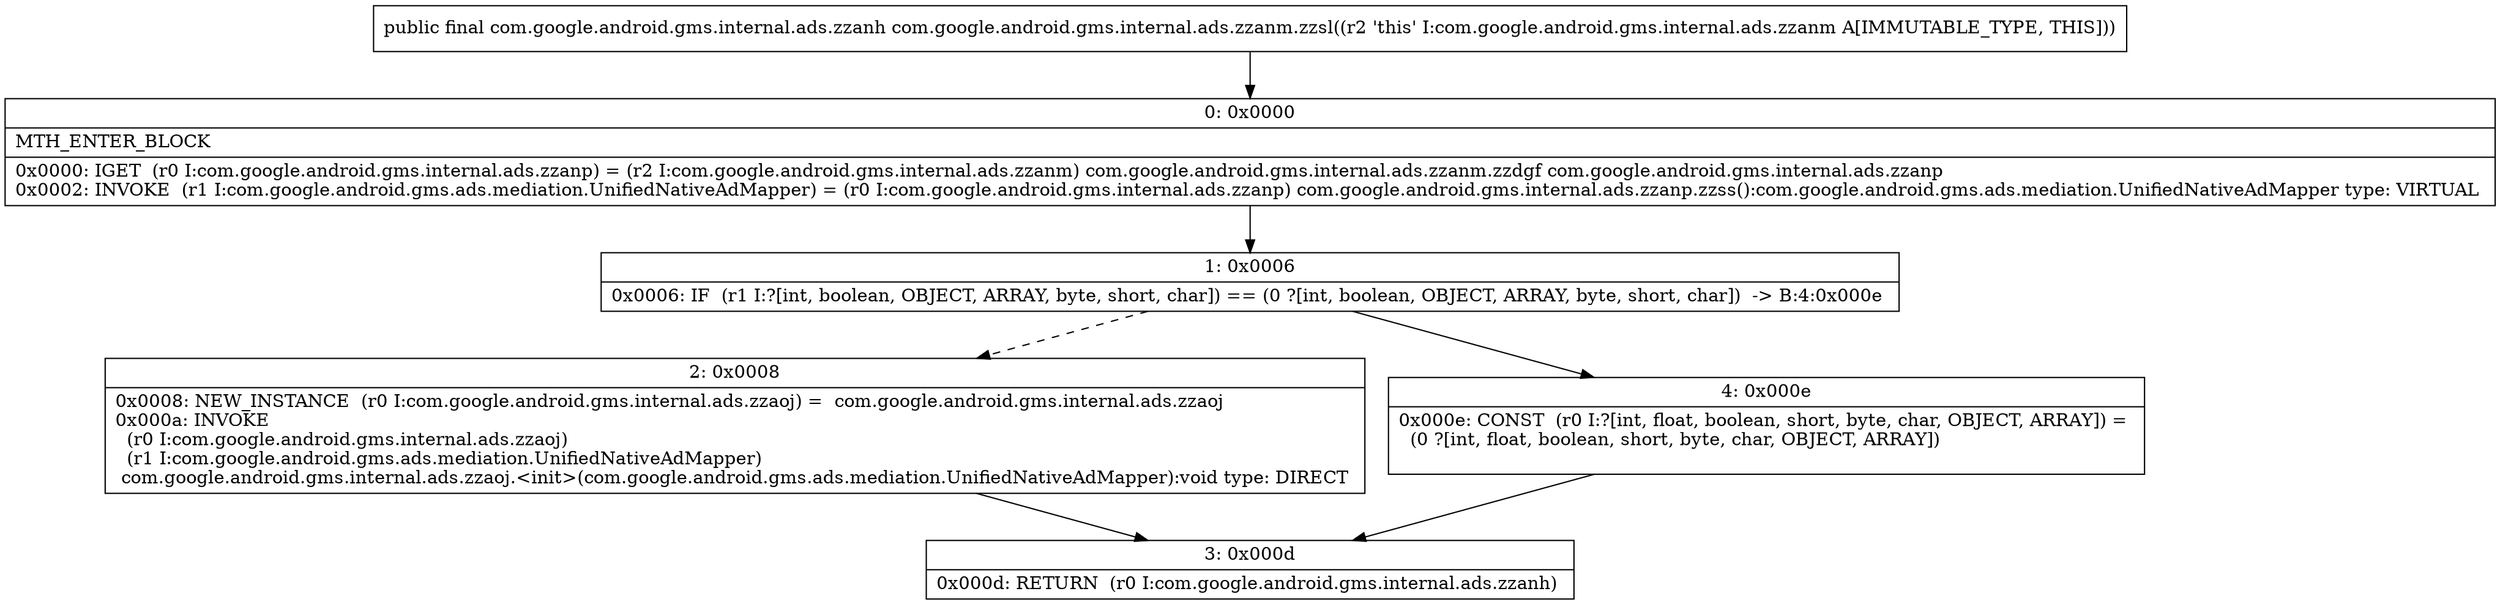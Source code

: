 digraph "CFG forcom.google.android.gms.internal.ads.zzanm.zzsl()Lcom\/google\/android\/gms\/internal\/ads\/zzanh;" {
Node_0 [shape=record,label="{0\:\ 0x0000|MTH_ENTER_BLOCK\l|0x0000: IGET  (r0 I:com.google.android.gms.internal.ads.zzanp) = (r2 I:com.google.android.gms.internal.ads.zzanm) com.google.android.gms.internal.ads.zzanm.zzdgf com.google.android.gms.internal.ads.zzanp \l0x0002: INVOKE  (r1 I:com.google.android.gms.ads.mediation.UnifiedNativeAdMapper) = (r0 I:com.google.android.gms.internal.ads.zzanp) com.google.android.gms.internal.ads.zzanp.zzss():com.google.android.gms.ads.mediation.UnifiedNativeAdMapper type: VIRTUAL \l}"];
Node_1 [shape=record,label="{1\:\ 0x0006|0x0006: IF  (r1 I:?[int, boolean, OBJECT, ARRAY, byte, short, char]) == (0 ?[int, boolean, OBJECT, ARRAY, byte, short, char])  \-\> B:4:0x000e \l}"];
Node_2 [shape=record,label="{2\:\ 0x0008|0x0008: NEW_INSTANCE  (r0 I:com.google.android.gms.internal.ads.zzaoj) =  com.google.android.gms.internal.ads.zzaoj \l0x000a: INVOKE  \l  (r0 I:com.google.android.gms.internal.ads.zzaoj)\l  (r1 I:com.google.android.gms.ads.mediation.UnifiedNativeAdMapper)\l com.google.android.gms.internal.ads.zzaoj.\<init\>(com.google.android.gms.ads.mediation.UnifiedNativeAdMapper):void type: DIRECT \l}"];
Node_3 [shape=record,label="{3\:\ 0x000d|0x000d: RETURN  (r0 I:com.google.android.gms.internal.ads.zzanh) \l}"];
Node_4 [shape=record,label="{4\:\ 0x000e|0x000e: CONST  (r0 I:?[int, float, boolean, short, byte, char, OBJECT, ARRAY]) = \l  (0 ?[int, float, boolean, short, byte, char, OBJECT, ARRAY])\l \l}"];
MethodNode[shape=record,label="{public final com.google.android.gms.internal.ads.zzanh com.google.android.gms.internal.ads.zzanm.zzsl((r2 'this' I:com.google.android.gms.internal.ads.zzanm A[IMMUTABLE_TYPE, THIS])) }"];
MethodNode -> Node_0;
Node_0 -> Node_1;
Node_1 -> Node_2[style=dashed];
Node_1 -> Node_4;
Node_2 -> Node_3;
Node_4 -> Node_3;
}


